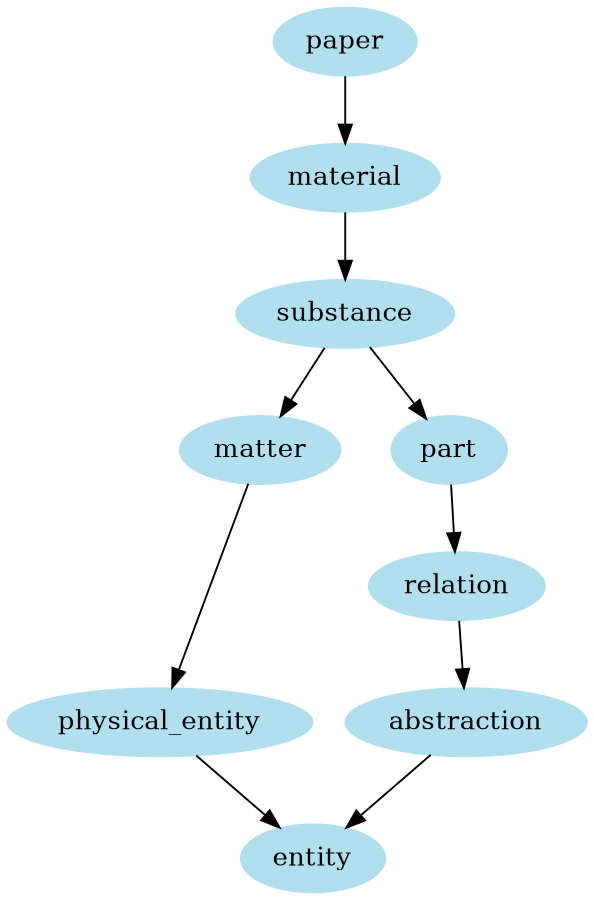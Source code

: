 digraph unix {
	node [color=lightblue2 style=filled]
	size="6,6"
	paper -> material
	material -> substance
	substance -> matter
	matter -> physical_entity
	physical_entity -> entity
	substance -> part
	part -> relation
	relation -> abstraction
	abstraction -> entity
}
